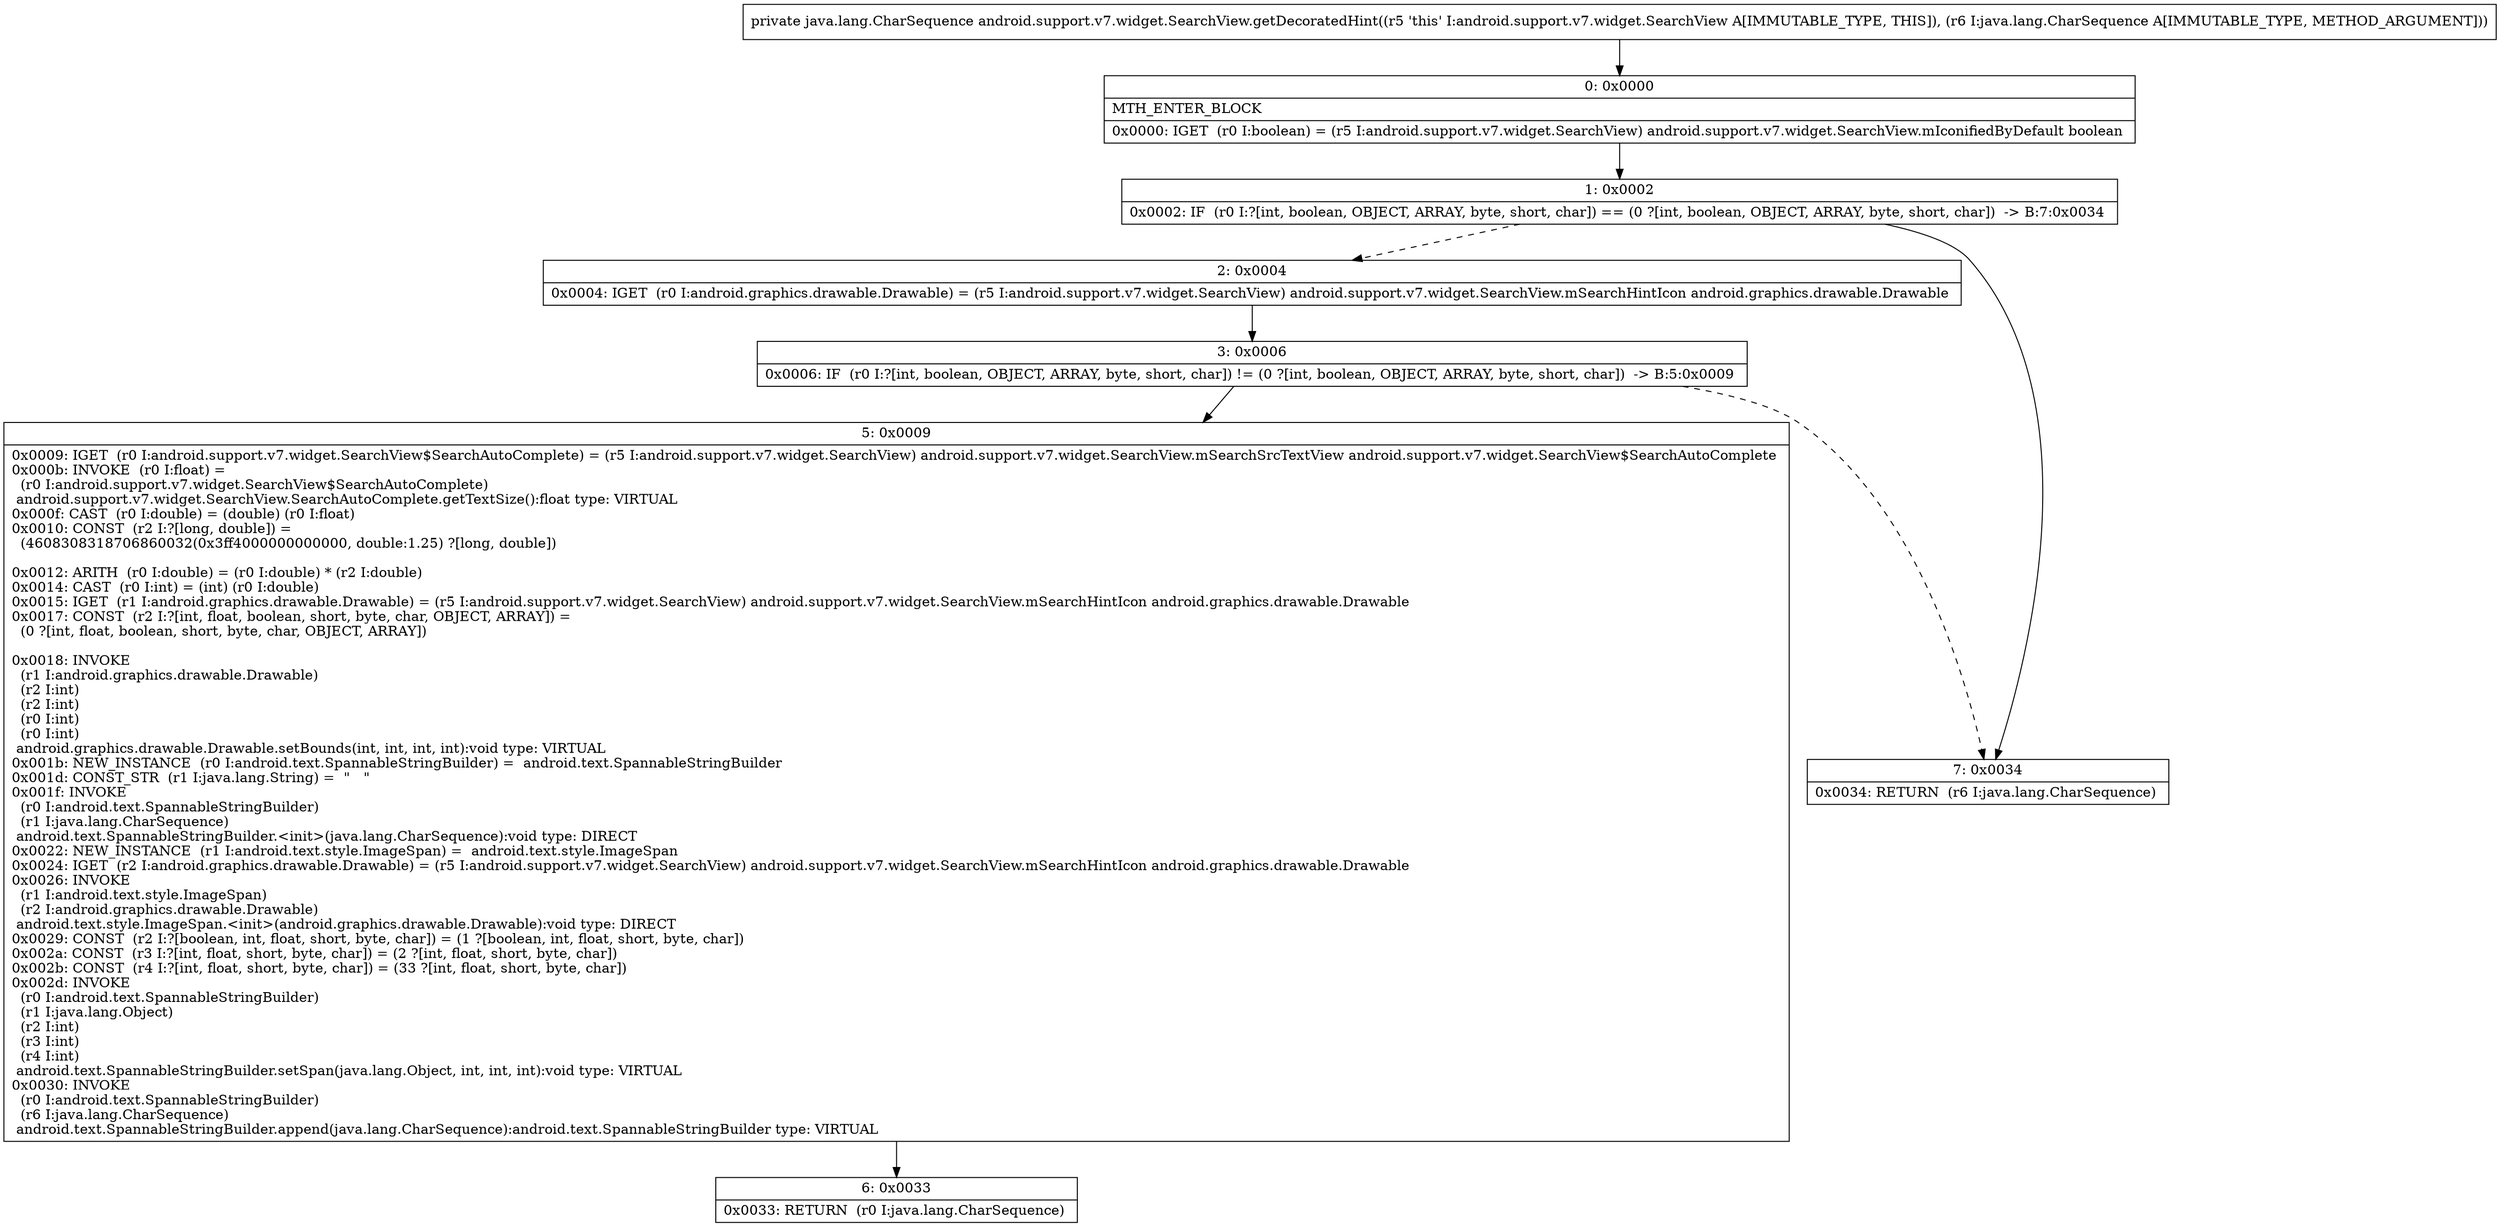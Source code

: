 digraph "CFG forandroid.support.v7.widget.SearchView.getDecoratedHint(Ljava\/lang\/CharSequence;)Ljava\/lang\/CharSequence;" {
Node_0 [shape=record,label="{0\:\ 0x0000|MTH_ENTER_BLOCK\l|0x0000: IGET  (r0 I:boolean) = (r5 I:android.support.v7.widget.SearchView) android.support.v7.widget.SearchView.mIconifiedByDefault boolean \l}"];
Node_1 [shape=record,label="{1\:\ 0x0002|0x0002: IF  (r0 I:?[int, boolean, OBJECT, ARRAY, byte, short, char]) == (0 ?[int, boolean, OBJECT, ARRAY, byte, short, char])  \-\> B:7:0x0034 \l}"];
Node_2 [shape=record,label="{2\:\ 0x0004|0x0004: IGET  (r0 I:android.graphics.drawable.Drawable) = (r5 I:android.support.v7.widget.SearchView) android.support.v7.widget.SearchView.mSearchHintIcon android.graphics.drawable.Drawable \l}"];
Node_3 [shape=record,label="{3\:\ 0x0006|0x0006: IF  (r0 I:?[int, boolean, OBJECT, ARRAY, byte, short, char]) != (0 ?[int, boolean, OBJECT, ARRAY, byte, short, char])  \-\> B:5:0x0009 \l}"];
Node_5 [shape=record,label="{5\:\ 0x0009|0x0009: IGET  (r0 I:android.support.v7.widget.SearchView$SearchAutoComplete) = (r5 I:android.support.v7.widget.SearchView) android.support.v7.widget.SearchView.mSearchSrcTextView android.support.v7.widget.SearchView$SearchAutoComplete \l0x000b: INVOKE  (r0 I:float) = \l  (r0 I:android.support.v7.widget.SearchView$SearchAutoComplete)\l android.support.v7.widget.SearchView.SearchAutoComplete.getTextSize():float type: VIRTUAL \l0x000f: CAST  (r0 I:double) = (double) (r0 I:float) \l0x0010: CONST  (r2 I:?[long, double]) = \l  (4608308318706860032(0x3ff4000000000000, double:1.25) ?[long, double])\l \l0x0012: ARITH  (r0 I:double) = (r0 I:double) * (r2 I:double) \l0x0014: CAST  (r0 I:int) = (int) (r0 I:double) \l0x0015: IGET  (r1 I:android.graphics.drawable.Drawable) = (r5 I:android.support.v7.widget.SearchView) android.support.v7.widget.SearchView.mSearchHintIcon android.graphics.drawable.Drawable \l0x0017: CONST  (r2 I:?[int, float, boolean, short, byte, char, OBJECT, ARRAY]) = \l  (0 ?[int, float, boolean, short, byte, char, OBJECT, ARRAY])\l \l0x0018: INVOKE  \l  (r1 I:android.graphics.drawable.Drawable)\l  (r2 I:int)\l  (r2 I:int)\l  (r0 I:int)\l  (r0 I:int)\l android.graphics.drawable.Drawable.setBounds(int, int, int, int):void type: VIRTUAL \l0x001b: NEW_INSTANCE  (r0 I:android.text.SpannableStringBuilder) =  android.text.SpannableStringBuilder \l0x001d: CONST_STR  (r1 I:java.lang.String) =  \"   \" \l0x001f: INVOKE  \l  (r0 I:android.text.SpannableStringBuilder)\l  (r1 I:java.lang.CharSequence)\l android.text.SpannableStringBuilder.\<init\>(java.lang.CharSequence):void type: DIRECT \l0x0022: NEW_INSTANCE  (r1 I:android.text.style.ImageSpan) =  android.text.style.ImageSpan \l0x0024: IGET  (r2 I:android.graphics.drawable.Drawable) = (r5 I:android.support.v7.widget.SearchView) android.support.v7.widget.SearchView.mSearchHintIcon android.graphics.drawable.Drawable \l0x0026: INVOKE  \l  (r1 I:android.text.style.ImageSpan)\l  (r2 I:android.graphics.drawable.Drawable)\l android.text.style.ImageSpan.\<init\>(android.graphics.drawable.Drawable):void type: DIRECT \l0x0029: CONST  (r2 I:?[boolean, int, float, short, byte, char]) = (1 ?[boolean, int, float, short, byte, char]) \l0x002a: CONST  (r3 I:?[int, float, short, byte, char]) = (2 ?[int, float, short, byte, char]) \l0x002b: CONST  (r4 I:?[int, float, short, byte, char]) = (33 ?[int, float, short, byte, char]) \l0x002d: INVOKE  \l  (r0 I:android.text.SpannableStringBuilder)\l  (r1 I:java.lang.Object)\l  (r2 I:int)\l  (r3 I:int)\l  (r4 I:int)\l android.text.SpannableStringBuilder.setSpan(java.lang.Object, int, int, int):void type: VIRTUAL \l0x0030: INVOKE  \l  (r0 I:android.text.SpannableStringBuilder)\l  (r6 I:java.lang.CharSequence)\l android.text.SpannableStringBuilder.append(java.lang.CharSequence):android.text.SpannableStringBuilder type: VIRTUAL \l}"];
Node_6 [shape=record,label="{6\:\ 0x0033|0x0033: RETURN  (r0 I:java.lang.CharSequence) \l}"];
Node_7 [shape=record,label="{7\:\ 0x0034|0x0034: RETURN  (r6 I:java.lang.CharSequence) \l}"];
MethodNode[shape=record,label="{private java.lang.CharSequence android.support.v7.widget.SearchView.getDecoratedHint((r5 'this' I:android.support.v7.widget.SearchView A[IMMUTABLE_TYPE, THIS]), (r6 I:java.lang.CharSequence A[IMMUTABLE_TYPE, METHOD_ARGUMENT])) }"];
MethodNode -> Node_0;
Node_0 -> Node_1;
Node_1 -> Node_2[style=dashed];
Node_1 -> Node_7;
Node_2 -> Node_3;
Node_3 -> Node_5;
Node_3 -> Node_7[style=dashed];
Node_5 -> Node_6;
}

